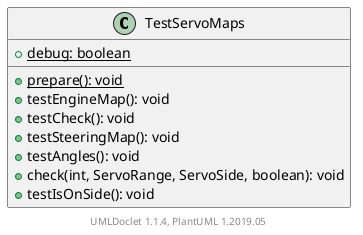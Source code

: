 @startuml

    class TestServoMaps [[TestServoMaps.html]] {
        {static} +debug: boolean
        {static} +prepare(): void
        +testEngineMap(): void
        +testCheck(): void
        +testSteeringMap(): void
        +testAngles(): void
        +check(int, ServoRange, ServoSide, boolean): void
        +testIsOnSide(): void
    }


    center footer UMLDoclet 1.1.4, PlantUML 1.2019.05
@enduml
